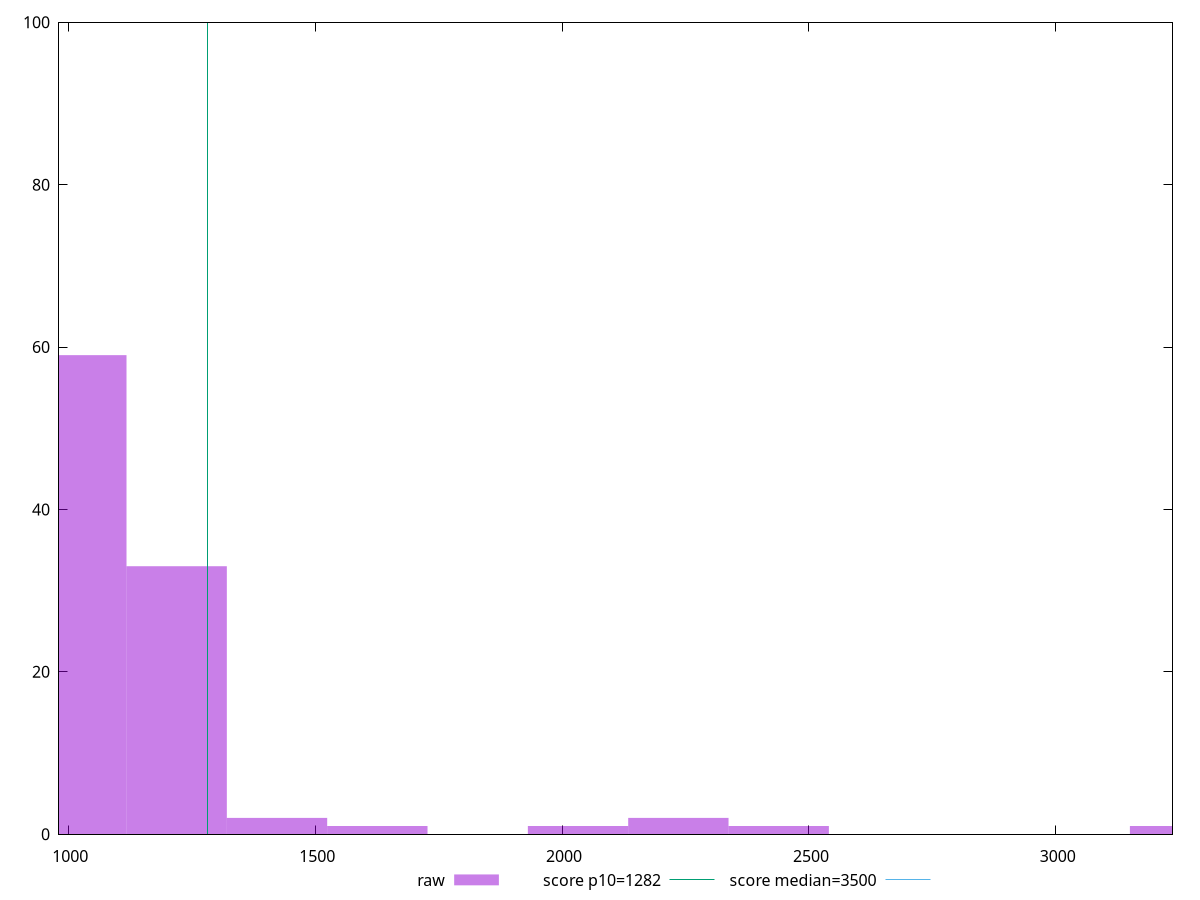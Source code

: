 reset

$raw <<EOF
1219.3456378653837 33
1016.1213648878197 59
3251.588367641023 1
2438.6912757307673 1
2235.4670027532034 2
2032.2427297756394 1
1422.5699108429476 2
1625.7941838205115 1
EOF

set key outside below
set boxwidth 203.22427297756394
set xrange [981.0240000000006:3236.2599999999984]
set yrange [0:100]
set trange [0:100]
set style fill transparent solid 0.5 noborder

set parametric
set terminal svg size 640, 490 enhanced background rgb 'white'
set output "reprap/bootup-time/samples/pages+cached/raw/histogram.svg"

plot $raw title "raw" with boxes, \
     1282,t title "score p10=1282", \
     3500,t title "score median=3500"

reset
